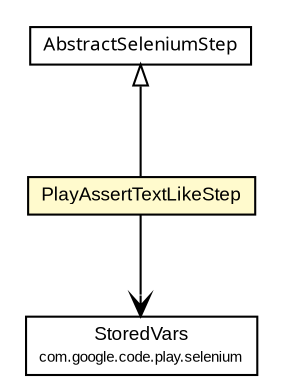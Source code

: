 #!/usr/local/bin/dot
#
# Class diagram 
# Generated by UmlGraph version 4.6 (http://www.spinellis.gr/sw/umlgraph)
#

digraph G {
	edge [fontname="arial",fontsize=10,labelfontname="arial",labelfontsize=10];
	node [fontname="arial",fontsize=10,shape=plaintext];
	// com.google.code.play.selenium.StoredVars
	c5099 [label=<<table border="0" cellborder="1" cellspacing="0" cellpadding="2" port="p" href="../StoredVars.html">
		<tr><td><table border="0" cellspacing="0" cellpadding="1">
			<tr><td> StoredVars </td></tr>
			<tr><td><font point-size="7.0"> com.google.code.play.selenium </font></td></tr>
		</table></td></tr>
		</table>>, fontname="arial", fontcolor="black", fontsize=9.0];
	// com.google.code.play.selenium.step.PlayAssertTextLikeStep
	c5122 [label=<<table border="0" cellborder="1" cellspacing="0" cellpadding="2" port="p" bgcolor="lemonChiffon" href="./PlayAssertTextLikeStep.html">
		<tr><td><table border="0" cellspacing="0" cellpadding="1">
			<tr><td> PlayAssertTextLikeStep </td></tr>
		</table></td></tr>
		</table>>, fontname="arial", fontcolor="black", fontsize=9.0];
	// com.google.code.play.selenium.step.AbstractSeleniumStep
	c5138 [label=<<table border="0" cellborder="1" cellspacing="0" cellpadding="2" port="p" href="./AbstractSeleniumStep.html">
		<tr><td><table border="0" cellspacing="0" cellpadding="1">
			<tr><td><font face="ariali"> AbstractSeleniumStep </font></td></tr>
		</table></td></tr>
		</table>>, fontname="arial", fontcolor="black", fontsize=9.0];
	//com.google.code.play.selenium.step.PlayAssertTextLikeStep extends com.google.code.play.selenium.step.AbstractSeleniumStep
	c5138:p -> c5122:p [dir=back,arrowtail=empty];
	// com.google.code.play.selenium.step.PlayAssertTextLikeStep NAVASSOC com.google.code.play.selenium.StoredVars
	c5122:p -> c5099:p [taillabel="", label="", headlabel="", fontname="arial", fontcolor="black", fontsize=10.0, color="black", arrowhead=open];
}

